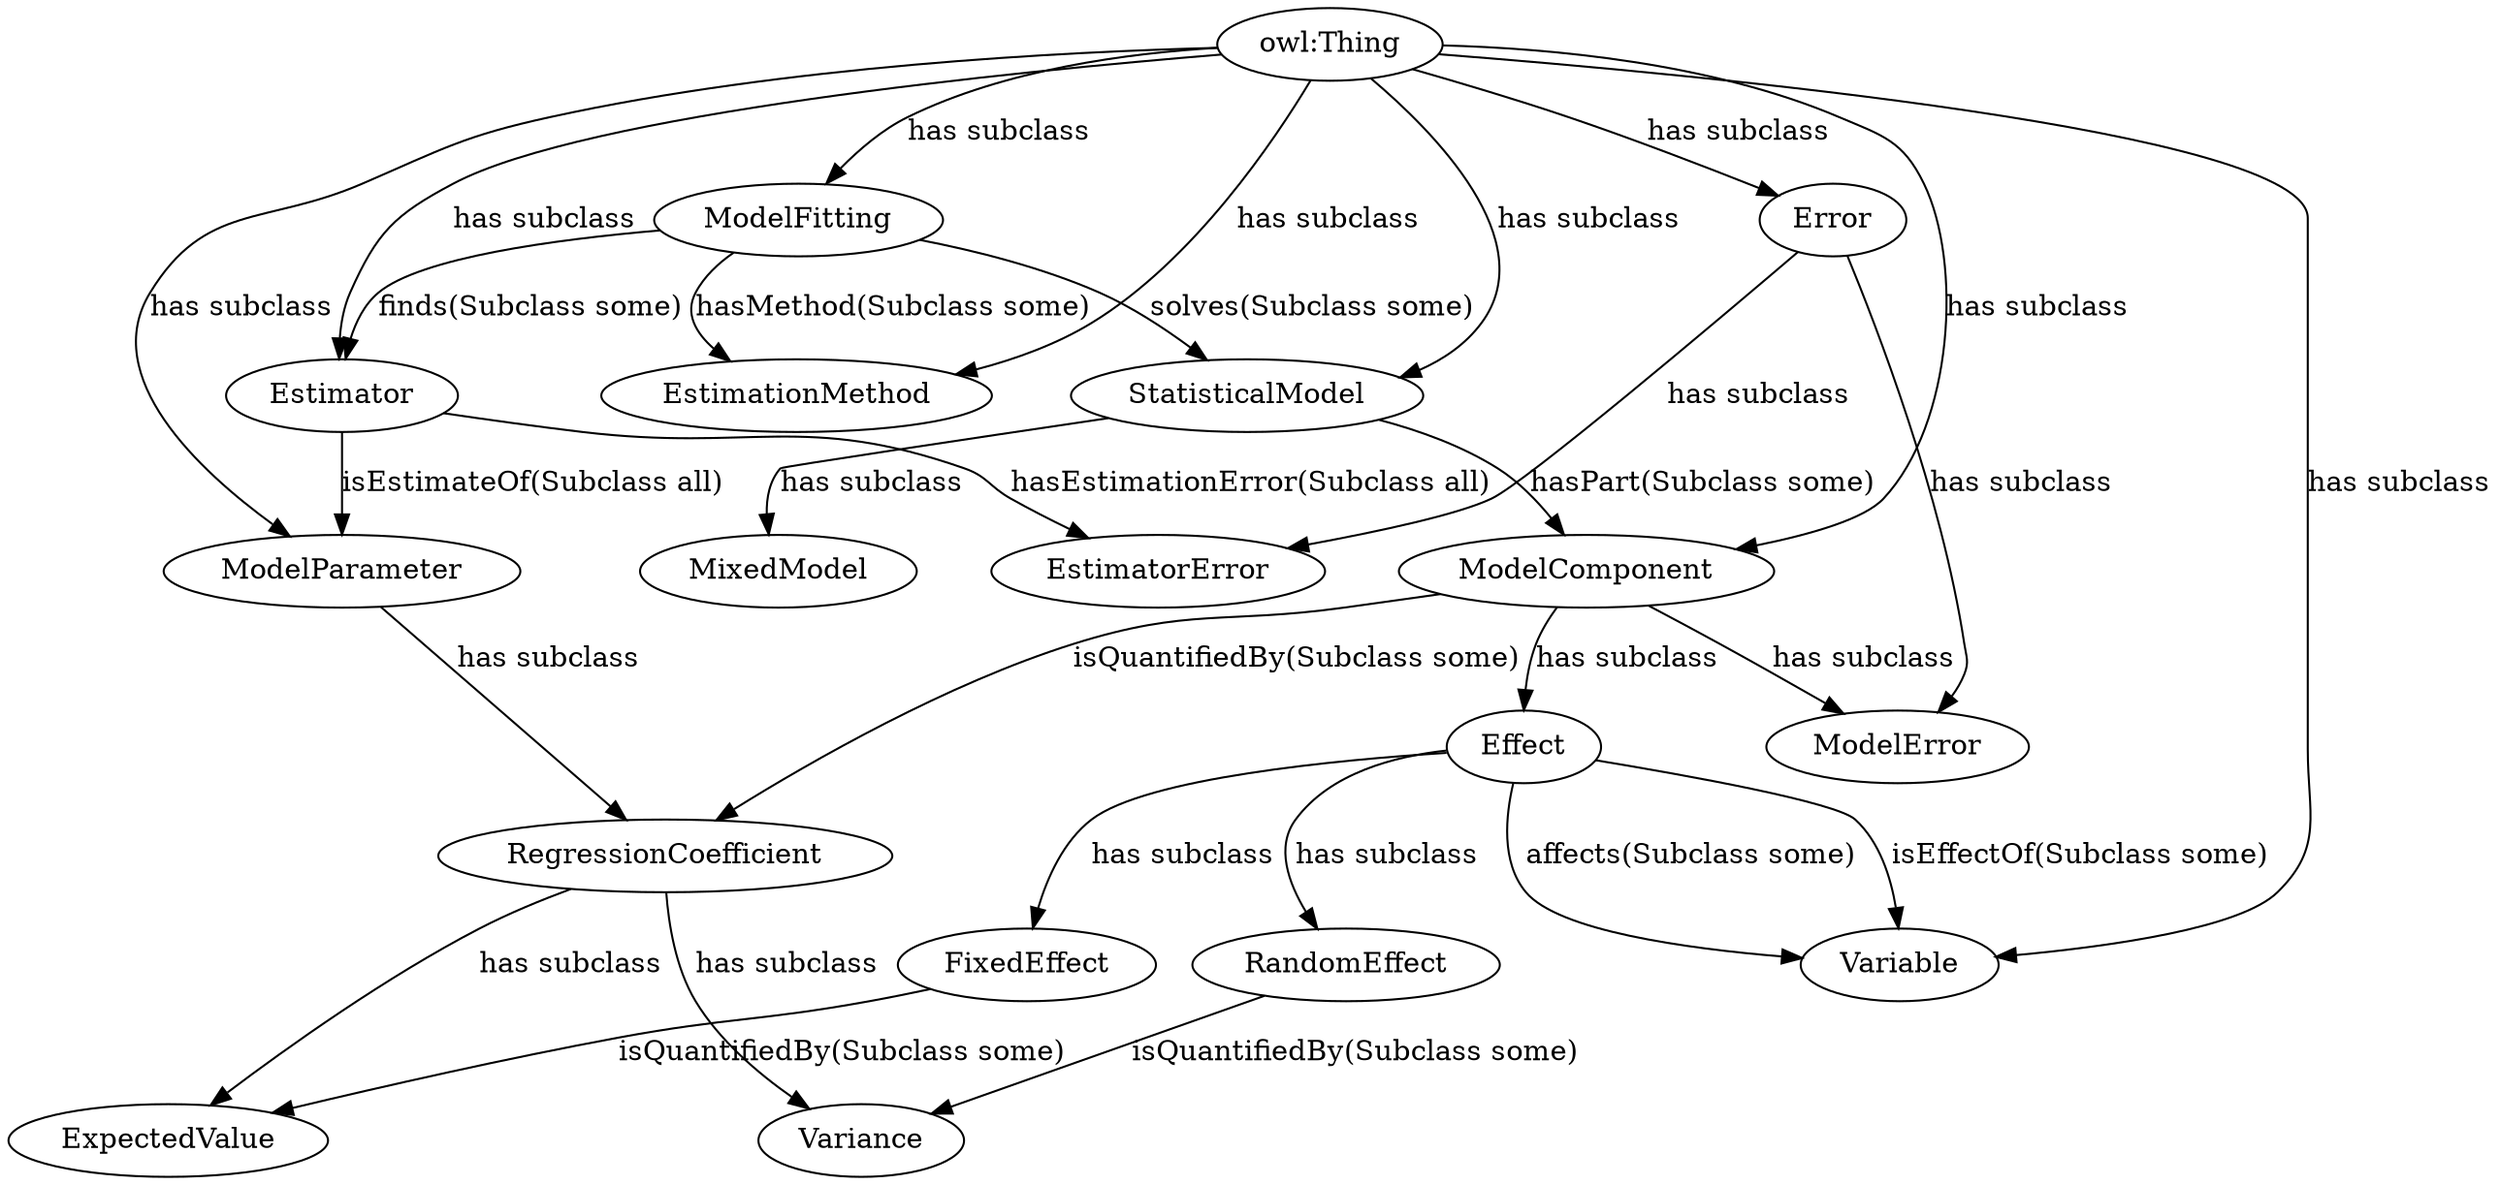 digraph g {
	"Error" -> "ModelError" [label="has subclass"]
	"Effect" -> "RandomEffect" [label="has subclass"]
	"FixedEffect" -> "ExpectedValue" [label="isQuantifiedBy(Subclass some)"]
	"Estimator" -> "ModelParameter" [label="isEstimateOf(Subclass all)"]
	"ModelComponent" -> "Effect" [label="has subclass"]
	"Effect" -> "FixedEffect" [label="has subclass"]
	"RegressionCoefficient" -> "Variance" [label="has subclass"]
	"ModelParameter" -> "RegressionCoefficient" [label="has subclass"]
	"StatisticalModel" -> "ModelComponent" [label="hasPart(Subclass some)"]
	"owl:Thing" -> "Variable" [label="has subclass"]
	"owl:Thing" -> "Estimator" [label="has subclass"]
	"Estimator" -> "EstimatorError" [label="hasEstimationError(Subclass all)"]
	"StatisticalModel" -> "MixedModel" [label="has subclass"]
	"owl:Thing" -> "StatisticalModel" [label="has subclass"]
	"owl:Thing" -> "EstimationMethod" [label="has subclass"]
	"owl:Thing" -> "ModelFitting" [label="has subclass"]
	"ModelComponent" -> "RegressionCoefficient" [label="isQuantifiedBy(Subclass some)"]
	"Error" -> "EstimatorError" [label="has subclass"]
	"ModelFitting" -> "EstimationMethod" [label="hasMethod(Subclass some)"]
	"owl:Thing" -> "Error" [label="has subclass"]
	"ModelFitting" -> "Estimator" [label="finds(Subclass some)"]
	"owl:Thing" -> "ModelComponent" [label="has subclass"]
	"ModelComponent" -> "ModelError" [label="has subclass"]
	"ModelFitting" -> "StatisticalModel" [label="solves(Subclass some)"]
	"owl:Thing" -> "ModelParameter" [label="has subclass"]
	"RegressionCoefficient" -> "ExpectedValue" [label="has subclass"]
	"RandomEffect" -> "Variance" [label="isQuantifiedBy(Subclass some)"]
	"Effect" -> "Variable" [label="affects(Subclass some)"]
	"Effect" -> "Variable" [label="isEffectOf(Subclass some)"]
}
